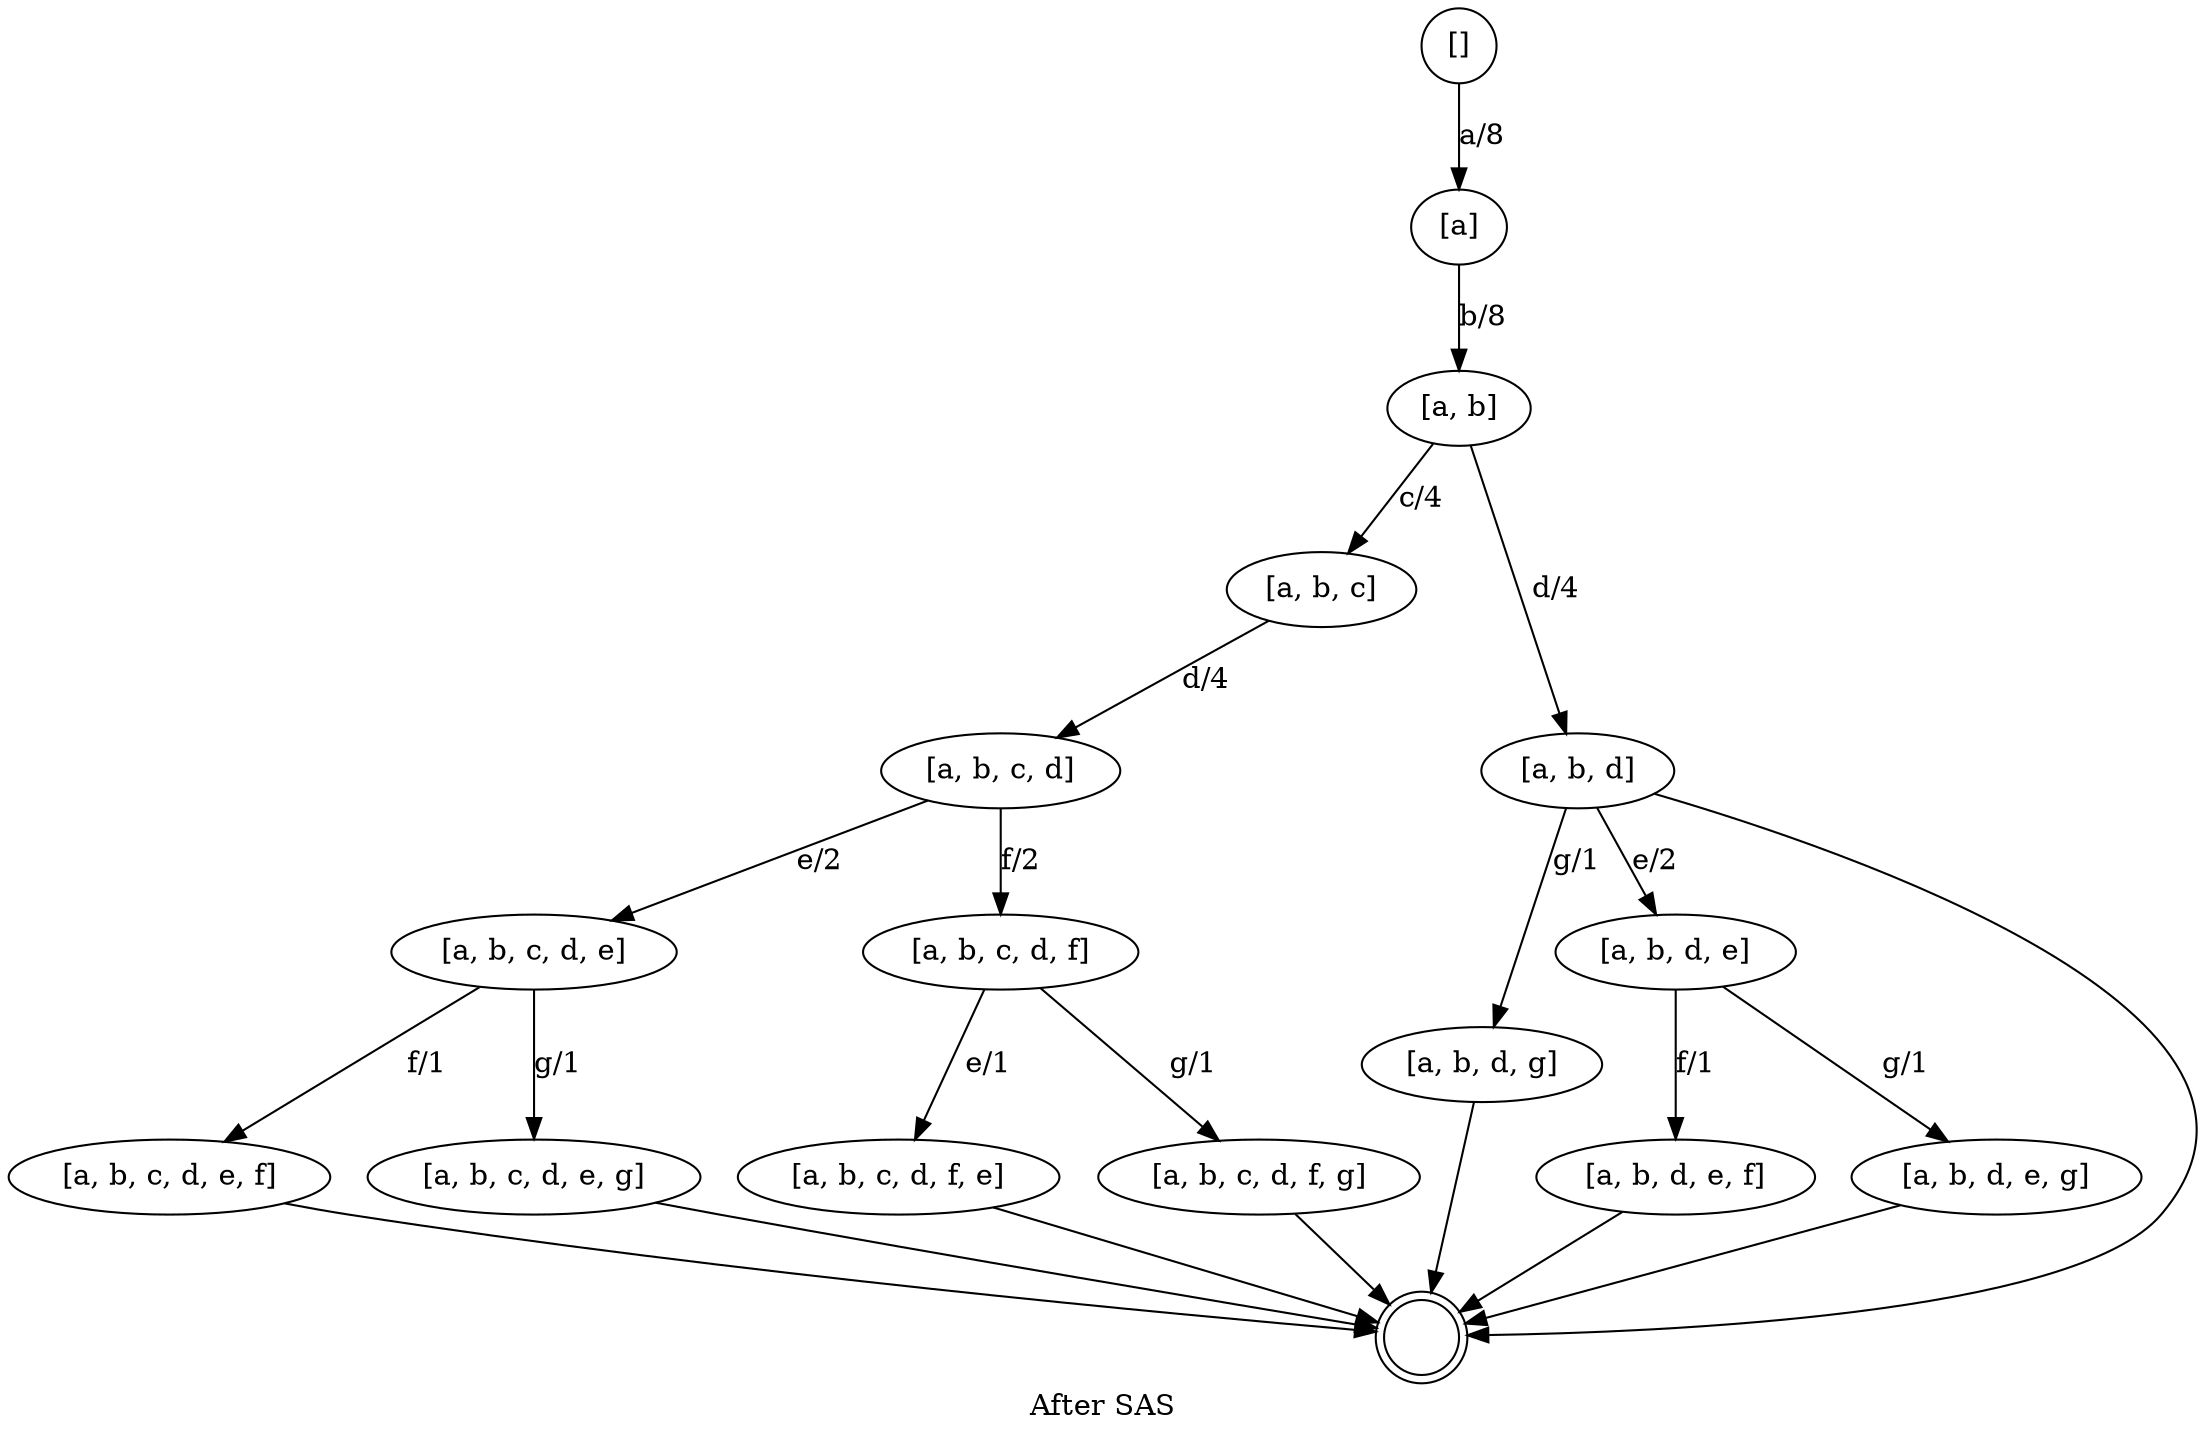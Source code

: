 digraph G {
    label="After SAS";
    node [width=0.5];
x283caa0 [label="[]"]
x283caf8 [label="[a]"]
x283d128 [label="[a, b]"]
x283cfc8 [label="[a, b, c]"]
x283ce10 [label="[a, b, c, d]"]
x283cd60 [label="[a, b, c, d, e]"]
x283cdb8 [label="[a, b, c, d, e, f]"]
x283ce68 [label="[a, b, c, d, e, g]"]
x283cf18 [label="[a, b, c, d, f]"]
x283d440 [label="[a, b, c, d, f, e]"]
x283d3e8 [label="[a, b, c, d, f, g]"]
x283d7b0 [label="[a, b, d]"]
x283d338 [label="[a, b, d, g]"]
x283d548 [label="[a, b, d, e]"]
x283d6a8 [label="[a, b, d, e, f]"]
x283d5f8 [label="[a, b, d, e, g]"]
x283d390 [label="",peripheries=2]
x283caa0 -> x283caf8 [label="a/8"]
x283caf8 -> x283d128 [label="b/8"]
x283d128 -> x283cfc8 [label="c/4"]
x283cfc8 -> x283ce10 [label="d/4"]
x283ce10 -> x283cd60 [label="e/2"]
x283cd60 -> x283cdb8 [label="f/1"]
x283cd60 -> x283ce68 [label="g/1"]
x283ce10 -> x283cf18 [label="f/2"]
x283cf18 -> x283d440 [label="e/1"]
x283cf18 -> x283d3e8 [label="g/1"]
x283d128 -> x283d7b0 [label="d/4"]
x283d7b0 -> x283d338 [label="g/1"]
x283d7b0 -> x283d548 [label="e/2"]
x283d548 -> x283d6a8 [label="f/1"]
x283d548 -> x283d5f8 [label="g/1"]
x283cdb8 -> x283d390 [label=""]
x283ce68 -> x283d390 [label=""]
x283d440 -> x283d390 [label=""]
x283d3e8 -> x283d390 [label=""]
x283d7b0 -> x283d390 [label=""]
x283d338 -> x283d390 [label=""]
x283d6a8 -> x283d390 [label=""]
x283d5f8 -> x283d390 [label=""]
}
